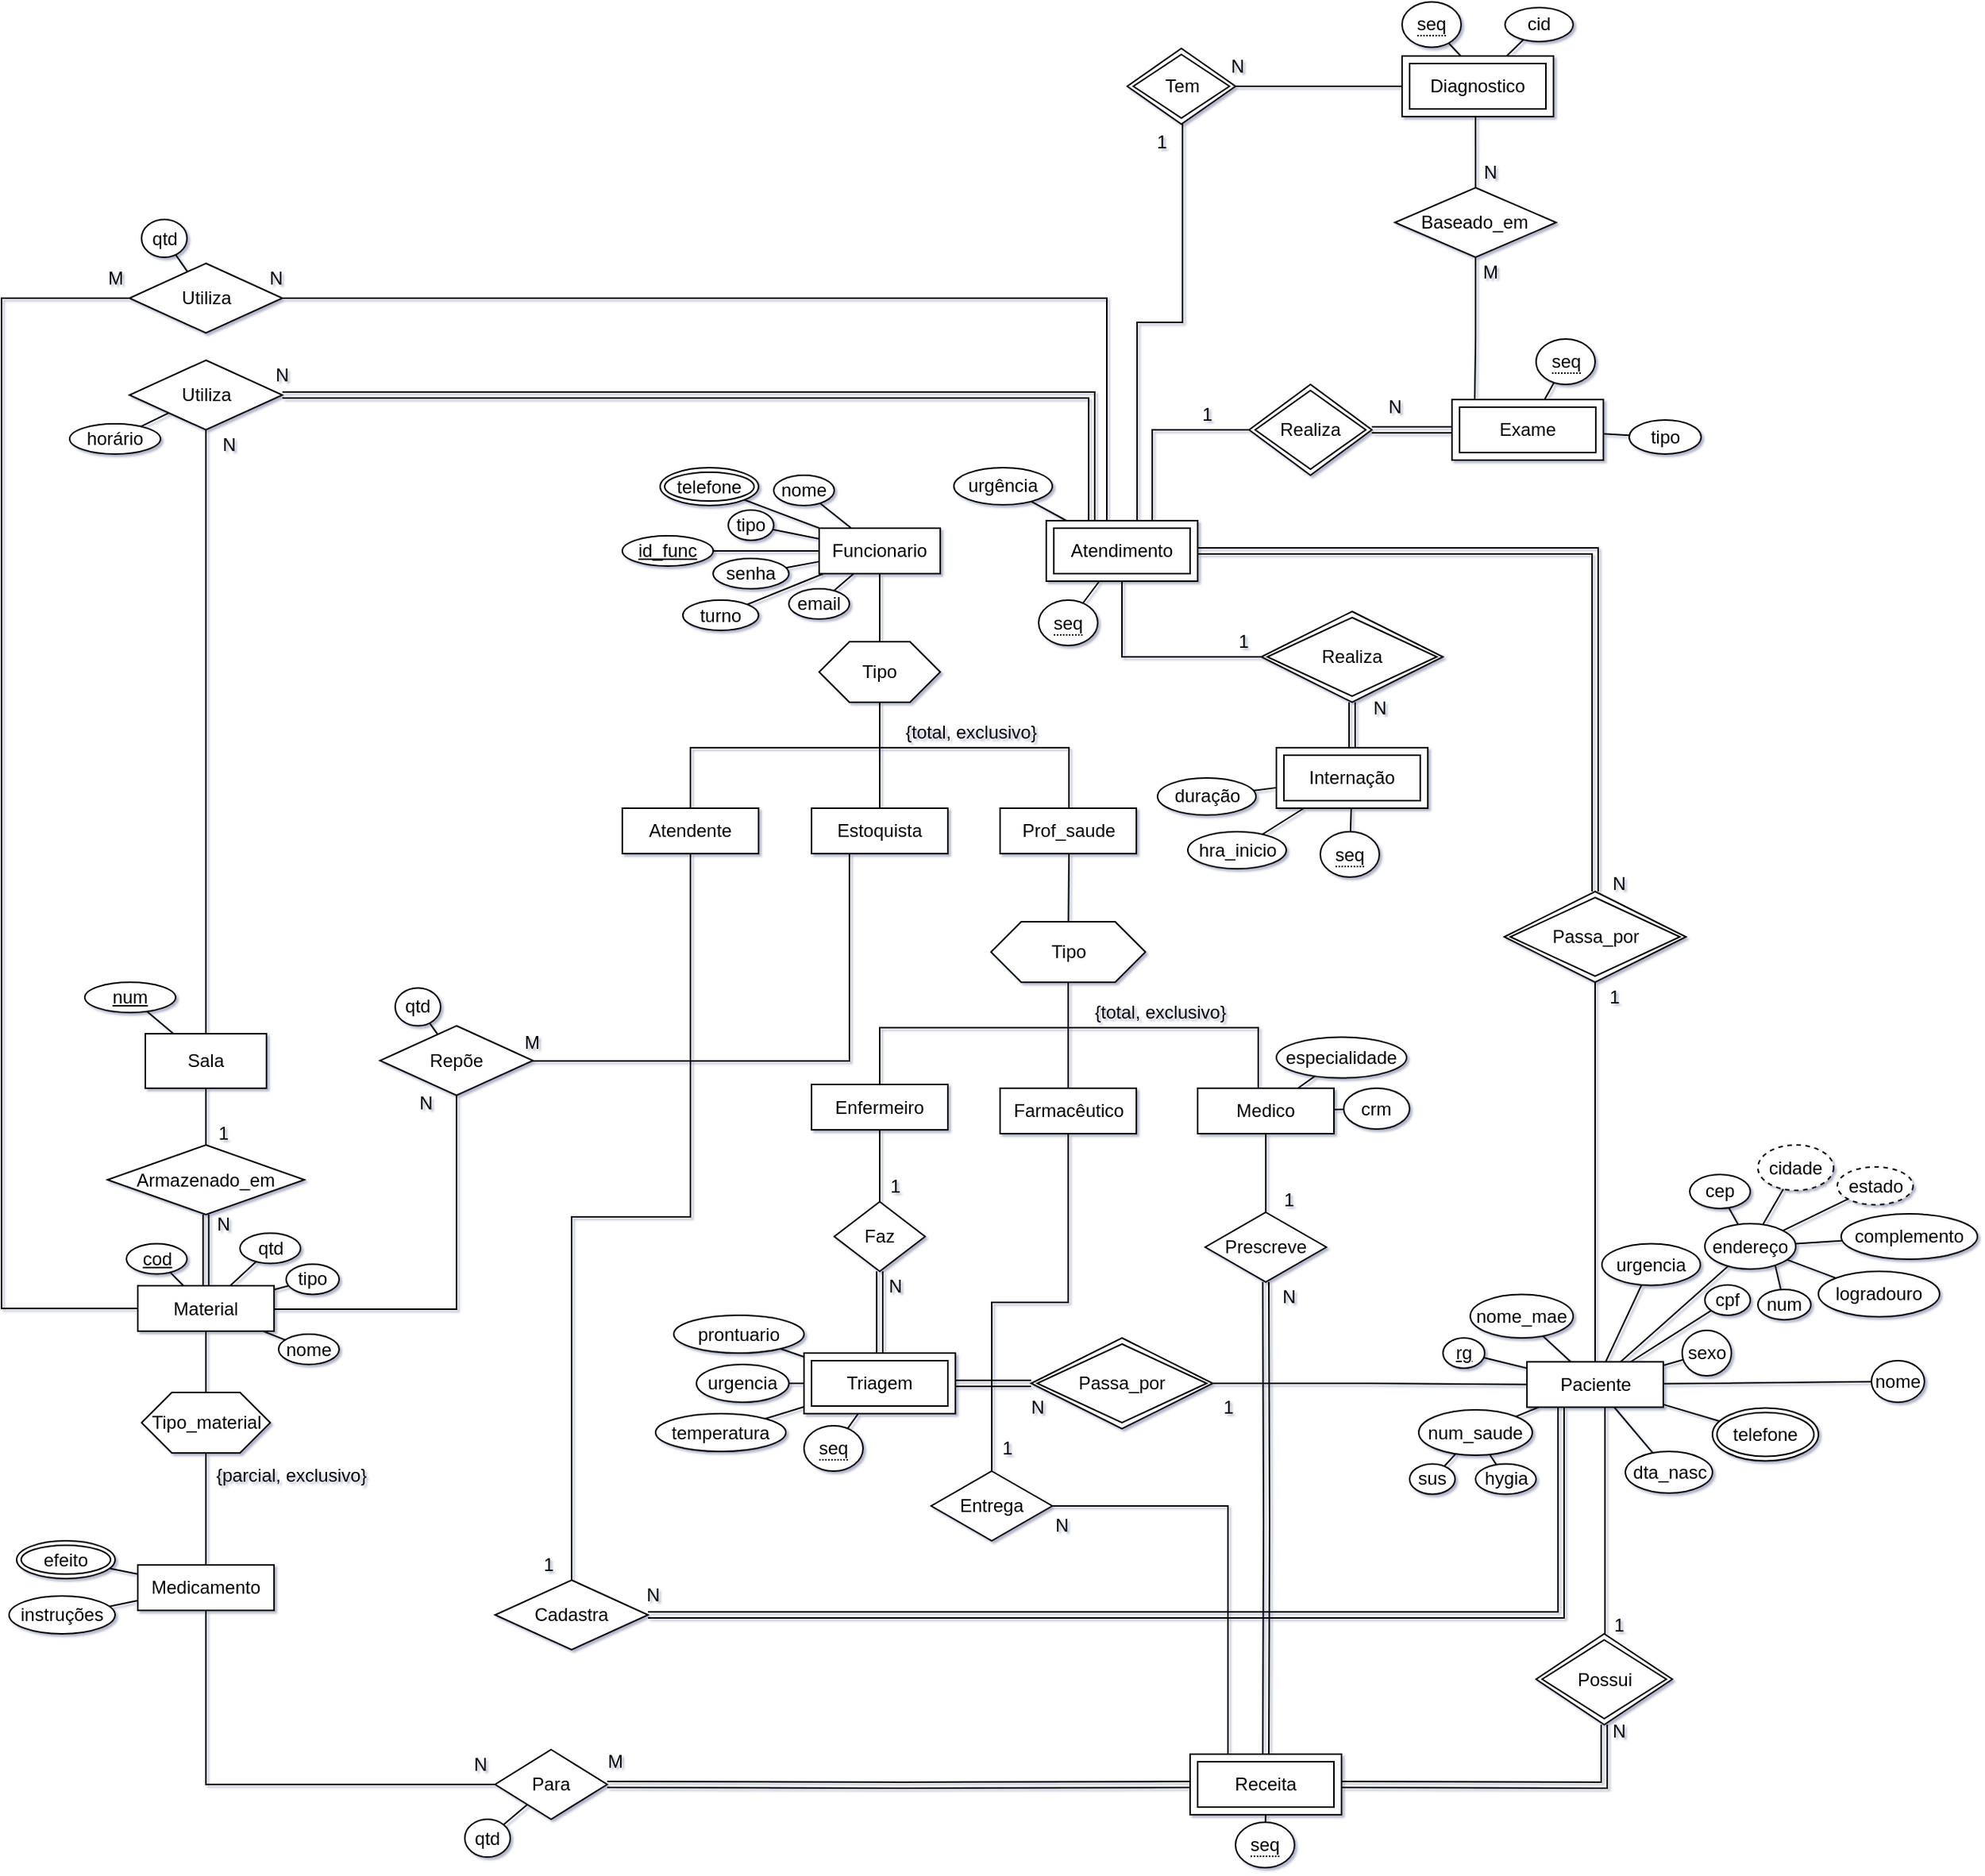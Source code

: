 <mxfile version="17.4.2" type="device"><diagram id="NS8fjf3agCHtfwVqrlrh" name="Page-1"><mxGraphModel dx="2160" dy="1993" grid="1" gridSize="10" guides="1" tooltips="1" connect="1" arrows="1" fold="1" page="1" pageScale="1" pageWidth="827" pageHeight="1169" math="0" shadow="1"><root><mxCell id="0"/><mxCell id="1" parent="0"/><mxCell id="HFAzNyhK0tVcJAnhIOPs-2" value="&lt;div&gt;Funcionario&lt;/div&gt;" style="rounded=0;arcSize=10;whiteSpace=wrap;html=1;align=center;" parent="1" vertex="1"><mxGeometry x="180" y="225" width="80" height="30" as="geometry"/></mxCell><mxCell id="HFAzNyhK0tVcJAnhIOPs-12" value="&lt;u&gt;id_func&lt;/u&gt;" style="ellipse;whiteSpace=wrap;html=1;align=center;rounded=0;" parent="1" vertex="1"><mxGeometry x="50" y="230" width="60" height="20" as="geometry"/></mxCell><mxCell id="HFAzNyhK0tVcJAnhIOPs-13" value="tipo" style="ellipse;whiteSpace=wrap;html=1;align=center;rounded=0;" parent="1" vertex="1"><mxGeometry x="120" y="213" width="30" height="20" as="geometry"/></mxCell><mxCell id="HFAzNyhK0tVcJAnhIOPs-18" value="" style="endArrow=none;html=1;rounded=0;curved=1;" parent="1" source="HFAzNyhK0tVcJAnhIOPs-2" target="HFAzNyhK0tVcJAnhIOPs-13" edge="1"><mxGeometry width="50" height="50" relative="1" as="geometry"><mxPoint x="230" y="240" as="sourcePoint"/><mxPoint x="400" y="280" as="targetPoint"/></mxGeometry></mxCell><mxCell id="HFAzNyhK0tVcJAnhIOPs-19" value="" style="endArrow=none;html=1;rounded=0;curved=1;" parent="1" source="HFAzNyhK0tVcJAnhIOPs-2" target="HFAzNyhK0tVcJAnhIOPs-12" edge="1"><mxGeometry width="50" height="50" relative="1" as="geometry"><mxPoint x="350" y="330" as="sourcePoint"/><mxPoint x="400" y="280" as="targetPoint"/></mxGeometry></mxCell><mxCell id="HFAzNyhK0tVcJAnhIOPs-21" value="Sala" style="rounded=0;arcSize=10;whiteSpace=wrap;html=1;align=center;" parent="1" vertex="1"><mxGeometry x="-265" y="559" width="80" height="36" as="geometry"/></mxCell><mxCell id="oXMHHaw7z3qar_8avYmQ-101" style="edgeStyle=orthogonalEdgeStyle;rounded=0;orthogonalLoop=1;jettySize=auto;html=1;startArrow=none;startFill=0;endArrow=none;endFill=0;strokeWidth=1;" parent="1" source="HFAzNyhK0tVcJAnhIOPs-29" target="oXMHHaw7z3qar_8avYmQ-99" edge="1"><mxGeometry relative="1" as="geometry"/></mxCell><mxCell id="HFAzNyhK0tVcJAnhIOPs-29" value="Material" style="rounded=0;arcSize=10;whiteSpace=wrap;html=1;align=center;" parent="1" vertex="1"><mxGeometry x="-270" y="725.5" width="90" height="30" as="geometry"/></mxCell><mxCell id="HFAzNyhK0tVcJAnhIOPs-32" value="&lt;u&gt;num&lt;/u&gt;" style="ellipse;whiteSpace=wrap;html=1;align=center;rounded=0;" parent="1" vertex="1"><mxGeometry x="-305" y="525" width="60" height="20" as="geometry"/></mxCell><mxCell id="HFAzNyhK0tVcJAnhIOPs-33" value="" style="endArrow=none;html=1;rounded=0;curved=1;" parent="1" source="HFAzNyhK0tVcJAnhIOPs-21" target="HFAzNyhK0tVcJAnhIOPs-32" edge="1"><mxGeometry width="50" height="50" relative="1" as="geometry"><mxPoint x="-265" y="592.5" as="sourcePoint"/><mxPoint x="-215" y="542.5" as="targetPoint"/></mxGeometry></mxCell><mxCell id="HFAzNyhK0tVcJAnhIOPs-34" value="&lt;u&gt;cod&lt;/u&gt;" style="ellipse;whiteSpace=wrap;html=1;align=center;rounded=0;" parent="1" vertex="1"><mxGeometry x="-277.5" y="697.75" width="40" height="20" as="geometry"/></mxCell><mxCell id="HFAzNyhK0tVcJAnhIOPs-35" value="" style="endArrow=none;html=1;rounded=0;curved=1;" parent="1" source="HFAzNyhK0tVcJAnhIOPs-29" target="HFAzNyhK0tVcJAnhIOPs-34" edge="1"><mxGeometry width="50" height="50" relative="1" as="geometry"><mxPoint x="-220" y="740" as="sourcePoint"/><mxPoint x="-155" y="732.5" as="targetPoint"/></mxGeometry></mxCell><mxCell id="HFAzNyhK0tVcJAnhIOPs-38" value="qtd" style="ellipse;whiteSpace=wrap;html=1;align=center;rounded=0;" parent="1" vertex="1"><mxGeometry x="-202.5" y="690.75" width="40" height="20" as="geometry"/></mxCell><mxCell id="HFAzNyhK0tVcJAnhIOPs-41" value="&lt;div&gt;nome&lt;/div&gt;" style="ellipse;whiteSpace=wrap;html=1;align=center;rounded=0;" parent="1" vertex="1"><mxGeometry x="-177" y="757.5" width="40" height="20" as="geometry"/></mxCell><mxCell id="HFAzNyhK0tVcJAnhIOPs-42" value="" style="endArrow=none;html=1;rounded=0;strokeWidth=1;curved=1;" parent="1" source="HFAzNyhK0tVcJAnhIOPs-29" target="HFAzNyhK0tVcJAnhIOPs-41" edge="1"><mxGeometry width="50" height="50" relative="1" as="geometry"><mxPoint x="-185" y="783.604" as="sourcePoint"/><mxPoint x="-165" y="762.5" as="targetPoint"/></mxGeometry></mxCell><mxCell id="oXMHHaw7z3qar_8avYmQ-6" style="edgeStyle=orthogonalEdgeStyle;rounded=0;orthogonalLoop=1;jettySize=auto;html=1;startArrow=none;startFill=0;endArrow=none;endFill=0;" parent="1" source="HFAzNyhK0tVcJAnhIOPs-43" target="HFAzNyhK0tVcJAnhIOPs-57" edge="1"><mxGeometry relative="1" as="geometry"><Array as="points"><mxPoint x="220" y="370"/><mxPoint x="345" y="370"/></Array></mxGeometry></mxCell><mxCell id="oXMHHaw7z3qar_8avYmQ-7" style="edgeStyle=orthogonalEdgeStyle;rounded=0;orthogonalLoop=1;jettySize=auto;html=1;startArrow=none;startFill=0;endArrow=none;endFill=0;" parent="1" source="HFAzNyhK0tVcJAnhIOPs-43" target="oXMHHaw7z3qar_8avYmQ-3" edge="1"><mxGeometry relative="1" as="geometry"><Array as="points"><mxPoint x="220" y="370"/><mxPoint x="95" y="370"/></Array></mxGeometry></mxCell><mxCell id="oXMHHaw7z3qar_8avYmQ-32" style="edgeStyle=orthogonalEdgeStyle;rounded=0;orthogonalLoop=1;jettySize=auto;html=1;startArrow=none;startFill=0;endArrow=none;endFill=0;" parent="1" source="HFAzNyhK0tVcJAnhIOPs-43" target="oXMHHaw7z3qar_8avYmQ-1" edge="1"><mxGeometry relative="1" as="geometry"><mxPoint x="220" y="400" as="targetPoint"/></mxGeometry></mxCell><mxCell id="HFAzNyhK0tVcJAnhIOPs-43" value="Tipo" style="shape=hexagon;perimeter=hexagonPerimeter2;whiteSpace=wrap;html=1;fixedSize=1;rounded=0;" parent="1" vertex="1"><mxGeometry x="180" y="300" width="80" height="40" as="geometry"/></mxCell><mxCell id="HFAzNyhK0tVcJAnhIOPs-48" value="" style="endArrow=none;html=1;rounded=0;curved=1;" parent="1" source="HFAzNyhK0tVcJAnhIOPs-43" target="HFAzNyhK0tVcJAnhIOPs-2" edge="1"><mxGeometry relative="1" as="geometry"><mxPoint x="219.74" y="294" as="sourcePoint"/><mxPoint x="219.74" y="260" as="targetPoint"/></mxGeometry></mxCell><mxCell id="HFAzNyhK0tVcJAnhIOPs-57" value="Prof_saude" style="rounded=0;arcSize=10;whiteSpace=wrap;html=1;align=center;" parent="1" vertex="1"><mxGeometry x="299.5" y="410" width="90" height="30" as="geometry"/></mxCell><mxCell id="HFAzNyhK0tVcJAnhIOPs-67" value="especialidade" style="ellipse;whiteSpace=wrap;html=1;align=center;rounded=0;" parent="1" vertex="1"><mxGeometry x="482" y="561.25" width="86" height="27" as="geometry"/></mxCell><mxCell id="HFAzNyhK0tVcJAnhIOPs-69" value="" style="endArrow=none;html=1;rounded=0;strokeWidth=1;curved=1;" parent="1" source="oXMHHaw7z3qar_8avYmQ-24" target="HFAzNyhK0tVcJAnhIOPs-67" edge="1"><mxGeometry width="50" height="50" relative="1" as="geometry"><mxPoint x="489.901" y="595" as="sourcePoint"/><mxPoint x="135" y="705" as="targetPoint"/></mxGeometry></mxCell><mxCell id="oXMHHaw7z3qar_8avYmQ-131" style="edgeStyle=orthogonalEdgeStyle;rounded=0;orthogonalLoop=1;jettySize=auto;html=1;startArrow=none;startFill=0;endArrow=none;endFill=0;strokeWidth=1;" parent="1" source="HFAzNyhK0tVcJAnhIOPs-71" target="oXMHHaw7z3qar_8avYmQ-127" edge="1"><mxGeometry relative="1" as="geometry"/></mxCell><mxCell id="lgKerqp0OsG1xFIGGB2O-3" style="edgeStyle=orthogonalEdgeStyle;curved=0;rounded=1;sketch=0;orthogonalLoop=1;jettySize=auto;html=1;endArrow=none;endFill=0;" edge="1" parent="1" source="HFAzNyhK0tVcJAnhIOPs-71" target="lgKerqp0OsG1xFIGGB2O-1"><mxGeometry relative="1" as="geometry"><Array as="points"><mxPoint x="699" y="840"/><mxPoint x="699" y="840"/></Array></mxGeometry></mxCell><mxCell id="HFAzNyhK0tVcJAnhIOPs-71" value="Paciente" style="rounded=0;arcSize=10;whiteSpace=wrap;html=1;align=center;" parent="1" vertex="1"><mxGeometry x="647.5" y="775.75" width="90" height="30" as="geometry"/></mxCell><mxCell id="HFAzNyhK0tVcJAnhIOPs-76" value="&lt;u&gt;rg&lt;/u&gt;" style="ellipse;whiteSpace=wrap;html=1;align=center;rounded=0;" parent="1" vertex="1"><mxGeometry x="592.05" y="760" width="27.5" height="20" as="geometry"/></mxCell><mxCell id="HFAzNyhK0tVcJAnhIOPs-77" value="" style="endArrow=none;html=1;rounded=0;strokeWidth=1;curved=1;" parent="1" source="HFAzNyhK0tVcJAnhIOPs-76" target="HFAzNyhK0tVcJAnhIOPs-71" edge="1"><mxGeometry width="50" height="50" relative="1" as="geometry"><mxPoint x="367.5" y="932" as="sourcePoint"/><mxPoint x="417.5" y="882" as="targetPoint"/></mxGeometry></mxCell><mxCell id="HFAzNyhK0tVcJAnhIOPs-78" value="&lt;div&gt;nome&lt;/div&gt;" style="ellipse;whiteSpace=wrap;html=1;align=center;rounded=0;" parent="1" vertex="1"><mxGeometry x="875" y="775" width="35" height="27.5" as="geometry"/></mxCell><mxCell id="HFAzNyhK0tVcJAnhIOPs-79" value="dta_nasc" style="ellipse;whiteSpace=wrap;html=1;align=center;rounded=0;" parent="1" vertex="1"><mxGeometry x="712.5" y="835" width="57.5" height="27.5" as="geometry"/></mxCell><mxCell id="HFAzNyhK0tVcJAnhIOPs-81" value="num_saude" style="ellipse;whiteSpace=wrap;html=1;align=center;rounded=0;" parent="1" vertex="1"><mxGeometry x="576.02" y="807.5" width="75" height="30" as="geometry"/></mxCell><mxCell id="HFAzNyhK0tVcJAnhIOPs-82" value="sus" style="ellipse;whiteSpace=wrap;html=1;align=center;rounded=0;" parent="1" vertex="1"><mxGeometry x="570" y="843.25" width="30" height="20" as="geometry"/></mxCell><mxCell id="HFAzNyhK0tVcJAnhIOPs-83" value="endereço" style="ellipse;whiteSpace=wrap;html=1;align=center;rounded=0;" parent="1" vertex="1"><mxGeometry x="765" y="684.5" width="60" height="30" as="geometry"/></mxCell><mxCell id="HFAzNyhK0tVcJAnhIOPs-84" value="&lt;div&gt;cep&lt;/div&gt;" style="ellipse;whiteSpace=wrap;html=1;align=center;rounded=0;" parent="1" vertex="1"><mxGeometry x="755" y="652" width="40" height="22.5" as="geometry"/></mxCell><mxCell id="HFAzNyhK0tVcJAnhIOPs-86" value="sexo" style="ellipse;whiteSpace=wrap;html=1;align=center;rounded=0;" parent="1" vertex="1"><mxGeometry x="750" y="755" width="32.5" height="30" as="geometry"/></mxCell><mxCell id="HFAzNyhK0tVcJAnhIOPs-87" value="" style="endArrow=none;html=1;rounded=0;strokeWidth=1;curved=1;" parent="1" source="HFAzNyhK0tVcJAnhIOPs-78" target="HFAzNyhK0tVcJAnhIOPs-71" edge="1"><mxGeometry width="50" height="50" relative="1" as="geometry"><mxPoint x="374.141" y="867.547" as="sourcePoint"/><mxPoint x="387.5" y="872" as="targetPoint"/></mxGeometry></mxCell><mxCell id="HFAzNyhK0tVcJAnhIOPs-88" value="" style="endArrow=none;html=1;rounded=0;strokeWidth=1;curved=1;" parent="1" source="HFAzNyhK0tVcJAnhIOPs-121" target="HFAzNyhK0tVcJAnhIOPs-71" edge="1"><mxGeometry width="50" height="50" relative="1" as="geometry"><mxPoint x="346.207" y="828.727" as="sourcePoint"/><mxPoint x="437.5" y="892" as="targetPoint"/></mxGeometry></mxCell><mxCell id="HFAzNyhK0tVcJAnhIOPs-89" value="" style="endArrow=none;html=1;rounded=0;strokeWidth=1;curved=1;" parent="1" source="HFAzNyhK0tVcJAnhIOPs-86" target="HFAzNyhK0tVcJAnhIOPs-71" edge="1"><mxGeometry width="50" height="50" relative="1" as="geometry"><mxPoint x="647.5" y="962" as="sourcePoint"/><mxPoint x="697.5" y="912" as="targetPoint"/></mxGeometry></mxCell><mxCell id="HFAzNyhK0tVcJAnhIOPs-90" value="" style="endArrow=none;html=1;rounded=0;strokeWidth=1;curved=1;" parent="1" source="HFAzNyhK0tVcJAnhIOPs-79" target="HFAzNyhK0tVcJAnhIOPs-71" edge="1"><mxGeometry width="50" height="50" relative="1" as="geometry"><mxPoint x="647.5" y="962" as="sourcePoint"/><mxPoint x="697.5" y="912" as="targetPoint"/></mxGeometry></mxCell><mxCell id="HFAzNyhK0tVcJAnhIOPs-92" value="" style="endArrow=none;html=1;rounded=0;strokeWidth=1;curved=1;" parent="1" source="HFAzNyhK0tVcJAnhIOPs-71" target="HFAzNyhK0tVcJAnhIOPs-83" edge="1"><mxGeometry width="50" height="50" relative="1" as="geometry"><mxPoint x="437.5" y="932" as="sourcePoint"/><mxPoint x="487.5" y="882" as="targetPoint"/></mxGeometry></mxCell><mxCell id="HFAzNyhK0tVcJAnhIOPs-93" value="" style="endArrow=none;html=1;rounded=0;strokeWidth=1;curved=1;" parent="1" source="HFAzNyhK0tVcJAnhIOPs-84" target="HFAzNyhK0tVcJAnhIOPs-83" edge="1"><mxGeometry width="50" height="50" relative="1" as="geometry"><mxPoint x="795" y="947" as="sourcePoint"/><mxPoint x="845" y="897" as="targetPoint"/></mxGeometry></mxCell><mxCell id="HFAzNyhK0tVcJAnhIOPs-94" value="cidade" style="ellipse;whiteSpace=wrap;html=1;align=center;dashed=1;rounded=0;" parent="1" vertex="1"><mxGeometry x="800" y="632.5" width="50" height="30" as="geometry"/></mxCell><mxCell id="HFAzNyhK0tVcJAnhIOPs-95" value="" style="endArrow=none;html=1;rounded=0;strokeWidth=1;curved=1;" parent="1" source="HFAzNyhK0tVcJAnhIOPs-83" target="HFAzNyhK0tVcJAnhIOPs-94" edge="1"><mxGeometry width="50" height="50" relative="1" as="geometry"><mxPoint x="815" y="797" as="sourcePoint"/><mxPoint x="845" y="897" as="targetPoint"/></mxGeometry></mxCell><mxCell id="HFAzNyhK0tVcJAnhIOPs-96" value="estado" style="ellipse;whiteSpace=wrap;html=1;align=center;dashed=1;rounded=0;" parent="1" vertex="1"><mxGeometry x="852.5" y="647" width="50" height="25" as="geometry"/></mxCell><mxCell id="HFAzNyhK0tVcJAnhIOPs-97" value="" style="endArrow=none;html=1;rounded=0;strokeWidth=1;curved=1;" parent="1" source="HFAzNyhK0tVcJAnhIOPs-83" target="HFAzNyhK0tVcJAnhIOPs-96" edge="1"><mxGeometry width="50" height="50" relative="1" as="geometry"><mxPoint x="795" y="947" as="sourcePoint"/><mxPoint x="845" y="897" as="targetPoint"/></mxGeometry></mxCell><mxCell id="HFAzNyhK0tVcJAnhIOPs-98" value="" style="endArrow=none;html=1;rounded=0;strokeWidth=1;curved=1;" parent="1" source="HFAzNyhK0tVcJAnhIOPs-83" target="HFAzNyhK0tVcJAnhIOPs-99" edge="1"><mxGeometry width="50" height="50" relative="1" as="geometry"><mxPoint x="865" y="897" as="sourcePoint"/><mxPoint x="915" y="847" as="targetPoint"/></mxGeometry></mxCell><mxCell id="HFAzNyhK0tVcJAnhIOPs-99" value="logradouro" style="ellipse;whiteSpace=wrap;html=1;align=center;rounded=0;" parent="1" vertex="1"><mxGeometry x="840" y="716" width="80" height="30" as="geometry"/></mxCell><mxCell id="HFAzNyhK0tVcJAnhIOPs-105" value="num" style="ellipse;whiteSpace=wrap;html=1;align=center;rounded=0;" parent="1" vertex="1"><mxGeometry x="800" y="728" width="35" height="20" as="geometry"/></mxCell><mxCell id="HFAzNyhK0tVcJAnhIOPs-107" value="" style="endArrow=none;html=1;rounded=0;strokeWidth=1;exitX=0.774;exitY=0.919;exitDx=0;exitDy=0;exitPerimeter=0;curved=1;" parent="1" source="HFAzNyhK0tVcJAnhIOPs-83" target="HFAzNyhK0tVcJAnhIOPs-105" edge="1"><mxGeometry width="50" height="50" relative="1" as="geometry"><mxPoint x="795" y="947" as="sourcePoint"/><mxPoint x="845" y="897" as="targetPoint"/></mxGeometry></mxCell><mxCell id="HFAzNyhK0tVcJAnhIOPs-108" value="complemento" style="ellipse;whiteSpace=wrap;html=1;align=center;rounded=0;" parent="1" vertex="1"><mxGeometry x="855" y="678" width="90" height="30" as="geometry"/></mxCell><mxCell id="HFAzNyhK0tVcJAnhIOPs-110" value="" style="endArrow=none;html=1;rounded=0;strokeWidth=1;curved=1;" parent="1" source="HFAzNyhK0tVcJAnhIOPs-83" target="HFAzNyhK0tVcJAnhIOPs-108" edge="1"><mxGeometry width="50" height="50" relative="1" as="geometry"><mxPoint x="795" y="947" as="sourcePoint"/><mxPoint x="845" y="897" as="targetPoint"/></mxGeometry></mxCell><mxCell id="HFAzNyhK0tVcJAnhIOPs-111" value="" style="endArrow=none;html=1;rounded=0;strokeWidth=1;curved=1;" parent="1" source="HFAzNyhK0tVcJAnhIOPs-81" target="HFAzNyhK0tVcJAnhIOPs-71" edge="1"><mxGeometry width="50" height="50" relative="1" as="geometry"><mxPoint x="368.199" y="935.326" as="sourcePoint"/><mxPoint x="412.5" y="902" as="targetPoint"/></mxGeometry></mxCell><mxCell id="HFAzNyhK0tVcJAnhIOPs-112" value="" style="endArrow=none;html=1;rounded=0;strokeWidth=1;curved=1;" parent="1" source="HFAzNyhK0tVcJAnhIOPs-81" target="HFAzNyhK0tVcJAnhIOPs-82" edge="1"><mxGeometry width="50" height="50" relative="1" as="geometry"><mxPoint x="780.173" y="968.284" as="sourcePoint"/><mxPoint x="789.688" y="918.25" as="targetPoint"/></mxGeometry></mxCell><mxCell id="HFAzNyhK0tVcJAnhIOPs-113" value="senha" style="ellipse;whiteSpace=wrap;html=1;align=center;rounded=0;" parent="1" vertex="1"><mxGeometry x="110" y="245" width="50" height="20" as="geometry"/></mxCell><mxCell id="HFAzNyhK0tVcJAnhIOPs-114" value="" style="endArrow=none;html=1;rounded=0;strokeWidth=1;curved=1;" parent="1" source="HFAzNyhK0tVcJAnhIOPs-113" target="HFAzNyhK0tVcJAnhIOPs-2" edge="1"><mxGeometry width="50" height="50" relative="1" as="geometry"><mxPoint x="-80" y="400" as="sourcePoint"/><mxPoint x="-30" y="350" as="targetPoint"/></mxGeometry></mxCell><mxCell id="HFAzNyhK0tVcJAnhIOPs-115" value="nome_mae" style="ellipse;whiteSpace=wrap;html=1;align=center;rounded=0;" parent="1" vertex="1"><mxGeometry x="610.05" y="731.25" width="67.95" height="28.75" as="geometry"/></mxCell><mxCell id="HFAzNyhK0tVcJAnhIOPs-116" value="" style="endArrow=none;html=1;rounded=0;strokeWidth=1;curved=1;" parent="1" source="HFAzNyhK0tVcJAnhIOPs-115" target="HFAzNyhK0tVcJAnhIOPs-71" edge="1"><mxGeometry width="50" height="50" relative="1" as="geometry"><mxPoint x="421.046" y="841.895" as="sourcePoint"/><mxPoint x="428.75" y="872" as="targetPoint"/></mxGeometry></mxCell><mxCell id="HFAzNyhK0tVcJAnhIOPs-118" value="hygia" style="ellipse;whiteSpace=wrap;html=1;align=center;rounded=0;" parent="1" vertex="1"><mxGeometry x="613.52" y="843.25" width="40" height="20" as="geometry"/></mxCell><mxCell id="HFAzNyhK0tVcJAnhIOPs-119" value="" style="endArrow=none;html=1;rounded=0;strokeWidth=1;curved=1;" parent="1" source="HFAzNyhK0tVcJAnhIOPs-81" target="HFAzNyhK0tVcJAnhIOPs-118" edge="1"><mxGeometry width="50" height="50" relative="1" as="geometry"><mxPoint x="752.444" y="994.943" as="sourcePoint"/><mxPoint x="729.559" y="1005.42" as="targetPoint"/></mxGeometry></mxCell><mxCell id="HFAzNyhK0tVcJAnhIOPs-121" value="telefone" style="ellipse;shape=doubleEllipse;margin=3;whiteSpace=wrap;html=1;align=center;rounded=0;" parent="1" vertex="1"><mxGeometry x="770" y="806.25" width="70" height="35" as="geometry"/></mxCell><mxCell id="HFAzNyhK0tVcJAnhIOPs-122" value="tipo" style="ellipse;whiteSpace=wrap;html=1;align=center;rounded=0;" parent="1" vertex="1"><mxGeometry x="-172" y="711.25" width="35" height="20" as="geometry"/></mxCell><mxCell id="HFAzNyhK0tVcJAnhIOPs-123" value="" style="endArrow=none;html=1;rounded=0;strokeWidth=1;curved=1;" parent="1" source="HFAzNyhK0tVcJAnhIOPs-29" target="HFAzNyhK0tVcJAnhIOPs-122" edge="1"><mxGeometry width="50" height="50" relative="1" as="geometry"><mxPoint x="-175" y="764.457" as="sourcePoint"/><mxPoint x="-148.808" y="771.416" as="targetPoint"/></mxGeometry></mxCell><mxCell id="HFAzNyhK0tVcJAnhIOPs-126" value="Armazenado_em" style="shape=rhombus;perimeter=rhombusPerimeter;whiteSpace=wrap;html=1;align=center;rounded=0;" parent="1" vertex="1"><mxGeometry x="-290" y="632.5" width="130" height="46" as="geometry"/></mxCell><mxCell id="HFAzNyhK0tVcJAnhIOPs-127" value="" style="shape=link;html=1;rounded=0;width=3.684;curved=1;" parent="1" source="HFAzNyhK0tVcJAnhIOPs-126" target="HFAzNyhK0tVcJAnhIOPs-29" edge="1"><mxGeometry relative="1" as="geometry"><mxPoint x="-322" y="815.5" as="sourcePoint"/><mxPoint x="-235" y="912.5" as="targetPoint"/><Array as="points"/></mxGeometry></mxCell><mxCell id="HFAzNyhK0tVcJAnhIOPs-128" value="N" style="resizable=0;html=1;align=right;verticalAlign=bottom;rounded=0;" parent="HFAzNyhK0tVcJAnhIOPs-127" connectable="0" vertex="1"><mxGeometry x="1" relative="1" as="geometry"><mxPoint x="16" y="-32" as="offset"/></mxGeometry></mxCell><mxCell id="HFAzNyhK0tVcJAnhIOPs-129" value="" style="endArrow=none;html=1;rounded=0;curved=1;" parent="1" source="HFAzNyhK0tVcJAnhIOPs-126" target="HFAzNyhK0tVcJAnhIOPs-21" edge="1"><mxGeometry relative="1" as="geometry"><mxPoint x="-431" y="588.5" as="sourcePoint"/><mxPoint x="-495" y="588.5" as="targetPoint"/></mxGeometry></mxCell><mxCell id="HFAzNyhK0tVcJAnhIOPs-130" value="1" style="resizable=0;html=1;align=right;verticalAlign=bottom;rounded=0;" parent="HFAzNyhK0tVcJAnhIOPs-129" connectable="0" vertex="1"><mxGeometry x="1" relative="1" as="geometry"><mxPoint x="15" y="38" as="offset"/></mxGeometry></mxCell><mxCell id="HFAzNyhK0tVcJAnhIOPs-132" value="" style="endArrow=none;html=1;rounded=0;strokeWidth=1;curved=1;" parent="1" source="oXMHHaw7z3qar_8avYmQ-91" target="HFAzNyhK0tVcJAnhIOPs-133" edge="1"><mxGeometry width="50" height="50" relative="1" as="geometry"><mxPoint x="-308.747" y="881.75" as="sourcePoint"/><mxPoint x="-330.117" y="929.461" as="targetPoint"/></mxGeometry></mxCell><mxCell id="HFAzNyhK0tVcJAnhIOPs-133" value="efeito" style="ellipse;shape=doubleEllipse;margin=3;whiteSpace=wrap;html=1;align=center;rounded=0;" parent="1" vertex="1"><mxGeometry x="-350" y="894" width="65" height="25" as="geometry"/></mxCell><mxCell id="HFAzNyhK0tVcJAnhIOPs-134" value="instruções" style="ellipse;whiteSpace=wrap;html=1;align=center;rounded=0;" parent="1" vertex="1"><mxGeometry x="-355" y="930.5" width="70" height="25" as="geometry"/></mxCell><mxCell id="HFAzNyhK0tVcJAnhIOPs-135" value="" style="endArrow=none;html=1;rounded=0;strokeWidth=1;curved=1;" parent="1" source="HFAzNyhK0tVcJAnhIOPs-134" target="oXMHHaw7z3qar_8avYmQ-91" edge="1"><mxGeometry width="50" height="50" relative="1" as="geometry"><mxPoint x="-511.25" y="1020.5" as="sourcePoint"/><mxPoint x="-296.25" y="934.432" as="targetPoint"/></mxGeometry></mxCell><mxCell id="HFAzNyhK0tVcJAnhIOPs-175" value="urgencia" style="ellipse;whiteSpace=wrap;html=1;align=center;rounded=0;" parent="1" vertex="1"><mxGeometry x="697" y="697.75" width="65" height="27.5" as="geometry"/></mxCell><mxCell id="HFAzNyhK0tVcJAnhIOPs-179" value="" style="endArrow=none;html=1;rounded=0;strokeWidth=1;curved=1;" parent="1" source="HFAzNyhK0tVcJAnhIOPs-71" target="HFAzNyhK0tVcJAnhIOPs-175" edge="1"><mxGeometry width="50" height="50" relative="1" as="geometry"><mxPoint x="353.389" y="747" as="sourcePoint"/><mxPoint x="402.858" y="718.338" as="targetPoint"/></mxGeometry></mxCell><mxCell id="HFAzNyhK0tVcJAnhIOPs-80" value="cpf" style="ellipse;whiteSpace=wrap;html=1;align=center;rounded=0;" parent="1" vertex="1"><mxGeometry x="765" y="725" width="30" height="20" as="geometry"/></mxCell><mxCell id="NKdHLzyLT835q1awHbiW-7" value="" style="endArrow=none;html=1;rounded=0;" parent="1" source="HFAzNyhK0tVcJAnhIOPs-71" target="HFAzNyhK0tVcJAnhIOPs-80" edge="1"><mxGeometry width="50" height="50" relative="1" as="geometry"><mxPoint x="697.5" y="907" as="sourcePoint"/><mxPoint x="747.5" y="857" as="targetPoint"/></mxGeometry></mxCell><mxCell id="oXMHHaw7z3qar_8avYmQ-66" style="edgeStyle=orthogonalEdgeStyle;rounded=0;orthogonalLoop=1;jettySize=auto;html=1;startArrow=none;startFill=0;endArrow=none;endFill=0;strokeWidth=1;" parent="1" source="oXMHHaw7z3qar_8avYmQ-1" target="oXMHHaw7z3qar_8avYmQ-65" edge="1"><mxGeometry relative="1" as="geometry"><Array as="points"><mxPoint x="200" y="577"/></Array></mxGeometry></mxCell><mxCell id="oXMHHaw7z3qar_8avYmQ-1" value="Estoquista" style="rounded=0;arcSize=10;whiteSpace=wrap;html=1;align=center;" parent="1" vertex="1"><mxGeometry x="175" y="410" width="90" height="30" as="geometry"/></mxCell><mxCell id="oXMHHaw7z3qar_8avYmQ-70" style="edgeStyle=orthogonalEdgeStyle;rounded=0;orthogonalLoop=1;jettySize=auto;html=1;startArrow=none;startFill=0;endArrow=none;endFill=0;strokeWidth=1;" parent="1" source="oXMHHaw7z3qar_8avYmQ-3" target="oXMHHaw7z3qar_8avYmQ-71" edge="1"><mxGeometry relative="1" as="geometry"><mxPoint x="20" y="920" as="targetPoint"/></mxGeometry></mxCell><mxCell id="oXMHHaw7z3qar_8avYmQ-3" value="Atendente" style="rounded=0;arcSize=10;whiteSpace=wrap;html=1;align=center;" parent="1" vertex="1"><mxGeometry x="50" y="410" width="90" height="30" as="geometry"/></mxCell><mxCell id="oXMHHaw7z3qar_8avYmQ-8" value="{total, exclusivo}" style="text;html=1;align=center;verticalAlign=middle;resizable=0;points=[];autosize=1;strokeColor=none;fillColor=none;" parent="1" vertex="1"><mxGeometry x="230" y="350" width="100" height="20" as="geometry"/></mxCell><mxCell id="oXMHHaw7z3qar_8avYmQ-10" value="nome" style="ellipse;whiteSpace=wrap;html=1;align=center;rounded=0;" parent="1" vertex="1"><mxGeometry x="150" y="190" width="40" height="20" as="geometry"/></mxCell><mxCell id="oXMHHaw7z3qar_8avYmQ-13" value="" style="endArrow=none;html=1;rounded=0;curved=1;" parent="1" source="HFAzNyhK0tVcJAnhIOPs-2" target="oXMHHaw7z3qar_8avYmQ-10" edge="1"><mxGeometry width="50" height="50" relative="1" as="geometry"><mxPoint x="270" y="250" as="sourcePoint"/><mxPoint x="322.667" y="225.692" as="targetPoint"/></mxGeometry></mxCell><mxCell id="oXMHHaw7z3qar_8avYmQ-14" value="telefone" style="ellipse;shape=doubleEllipse;margin=3;whiteSpace=wrap;html=1;align=center;rounded=0;" parent="1" vertex="1"><mxGeometry x="75" y="185" width="65" height="25" as="geometry"/></mxCell><mxCell id="oXMHHaw7z3qar_8avYmQ-15" value="" style="endArrow=none;html=1;rounded=0;curved=1;" parent="1" source="HFAzNyhK0tVcJAnhIOPs-2" target="oXMHHaw7z3qar_8avYmQ-14" edge="1"><mxGeometry width="50" height="50" relative="1" as="geometry"><mxPoint x="248" y="230" as="sourcePoint"/><mxPoint x="279.71" y="208.575" as="targetPoint"/></mxGeometry></mxCell><mxCell id="oXMHHaw7z3qar_8avYmQ-16" value="email" style="ellipse;whiteSpace=wrap;html=1;align=center;rounded=0;" parent="1" vertex="1"><mxGeometry x="160" y="265" width="40" height="20" as="geometry"/></mxCell><mxCell id="oXMHHaw7z3qar_8avYmQ-17" value="" style="endArrow=none;html=1;rounded=0;strokeWidth=1;curved=1;" parent="1" source="oXMHHaw7z3qar_8avYmQ-16" target="HFAzNyhK0tVcJAnhIOPs-2" edge="1"><mxGeometry width="50" height="50" relative="1" as="geometry"><mxPoint x="316.781" y="273.668" as="sourcePoint"/><mxPoint x="270" y="260.909" as="targetPoint"/></mxGeometry></mxCell><mxCell id="oXMHHaw7z3qar_8avYmQ-18" value="turno" style="ellipse;whiteSpace=wrap;html=1;align=center;rounded=0;" parent="1" vertex="1"><mxGeometry x="90" y="272.5" width="50" height="20" as="geometry"/></mxCell><mxCell id="oXMHHaw7z3qar_8avYmQ-19" value="" style="endArrow=none;html=1;rounded=0;strokeWidth=1;curved=1;" parent="1" source="oXMHHaw7z3qar_8avYmQ-18" target="HFAzNyhK0tVcJAnhIOPs-2" edge="1"><mxGeometry width="50" height="50" relative="1" as="geometry"><mxPoint x="178.032" y="259.111" as="sourcePoint"/><mxPoint x="190" y="256.933" as="targetPoint"/></mxGeometry></mxCell><mxCell id="oXMHHaw7z3qar_8avYmQ-20" style="edgeStyle=orthogonalEdgeStyle;rounded=0;orthogonalLoop=1;jettySize=auto;html=1;startArrow=none;startFill=0;endArrow=none;endFill=0;" parent="1" source="oXMHHaw7z3qar_8avYmQ-22" target="oXMHHaw7z3qar_8avYmQ-24" edge="1"><mxGeometry relative="1" as="geometry"><Array as="points"><mxPoint x="345" y="555"/><mxPoint x="470" y="555"/></Array></mxGeometry></mxCell><mxCell id="oXMHHaw7z3qar_8avYmQ-21" style="edgeStyle=orthogonalEdgeStyle;rounded=0;orthogonalLoop=1;jettySize=auto;html=1;startArrow=none;startFill=0;endArrow=none;endFill=0;" parent="1" source="oXMHHaw7z3qar_8avYmQ-22" target="oXMHHaw7z3qar_8avYmQ-27" edge="1"><mxGeometry relative="1" as="geometry"><Array as="points"><mxPoint x="345" y="555"/><mxPoint x="220" y="555"/></Array></mxGeometry></mxCell><mxCell id="oXMHHaw7z3qar_8avYmQ-30" style="edgeStyle=orthogonalEdgeStyle;rounded=0;orthogonalLoop=1;jettySize=auto;html=1;startArrow=none;startFill=0;endArrow=none;endFill=0;" parent="1" source="oXMHHaw7z3qar_8avYmQ-22" edge="1"><mxGeometry relative="1" as="geometry"><mxPoint x="344.5" y="590" as="targetPoint"/></mxGeometry></mxCell><mxCell id="oXMHHaw7z3qar_8avYmQ-22" value="Tipo" style="shape=hexagon;perimeter=hexagonPerimeter2;whiteSpace=wrap;html=1;fixedSize=1;rounded=0;" parent="1" vertex="1"><mxGeometry x="293.5" y="485" width="102" height="40" as="geometry"/></mxCell><mxCell id="oXMHHaw7z3qar_8avYmQ-23" value="" style="endArrow=none;html=1;rounded=0;curved=1;" parent="1" source="oXMHHaw7z3qar_8avYmQ-22" edge="1"><mxGeometry relative="1" as="geometry"><mxPoint x="344.74" y="479" as="sourcePoint"/><mxPoint x="345" y="440" as="targetPoint"/></mxGeometry></mxCell><mxCell id="oXMHHaw7z3qar_8avYmQ-24" value="Medico" style="rounded=0;arcSize=10;whiteSpace=wrap;html=1;align=center;" parent="1" vertex="1"><mxGeometry x="430" y="595" width="90" height="30" as="geometry"/></mxCell><mxCell id="oXMHHaw7z3qar_8avYmQ-31" value="" style="edgeStyle=orthogonalEdgeStyle;rounded=0;orthogonalLoop=1;jettySize=auto;html=1;startArrow=none;startFill=0;endArrow=none;endFill=0;" parent="1" source="oXMHHaw7z3qar_8avYmQ-25" target="oXMHHaw7z3qar_8avYmQ-22" edge="1"><mxGeometry relative="1" as="geometry"/></mxCell><mxCell id="oXMHHaw7z3qar_8avYmQ-189" style="edgeStyle=orthogonalEdgeStyle;rounded=0;orthogonalLoop=1;jettySize=auto;html=1;startArrow=none;startFill=0;endArrow=none;endFill=0;strokeWidth=1;" parent="1" source="oXMHHaw7z3qar_8avYmQ-25" target="oXMHHaw7z3qar_8avYmQ-188" edge="1"><mxGeometry relative="1" as="geometry"/></mxCell><mxCell id="oXMHHaw7z3qar_8avYmQ-25" value="Farmacêutico" style="rounded=0;arcSize=10;whiteSpace=wrap;html=1;align=center;" parent="1" vertex="1"><mxGeometry x="299.5" y="595" width="90" height="30" as="geometry"/></mxCell><mxCell id="oXMHHaw7z3qar_8avYmQ-45" style="edgeStyle=orthogonalEdgeStyle;rounded=0;orthogonalLoop=1;jettySize=auto;html=1;startArrow=none;startFill=0;endArrow=none;endFill=0;" parent="1" source="oXMHHaw7z3qar_8avYmQ-27" target="oXMHHaw7z3qar_8avYmQ-34" edge="1"><mxGeometry relative="1" as="geometry"/></mxCell><mxCell id="oXMHHaw7z3qar_8avYmQ-27" value="Enfermeiro" style="rounded=0;arcSize=10;whiteSpace=wrap;html=1;align=center;" parent="1" vertex="1"><mxGeometry x="175" y="592.5" width="90" height="30" as="geometry"/></mxCell><mxCell id="oXMHHaw7z3qar_8avYmQ-28" value="{total, exclusivo}" style="text;html=1;align=center;verticalAlign=middle;resizable=0;points=[];autosize=1;strokeColor=none;fillColor=none;" parent="1" vertex="1"><mxGeometry x="355" y="535" width="100" height="20" as="geometry"/></mxCell><mxCell id="oXMHHaw7z3qar_8avYmQ-46" style="edgeStyle=orthogonalEdgeStyle;rounded=0;orthogonalLoop=1;jettySize=auto;html=1;startArrow=none;startFill=0;endArrow=none;endFill=0;strokeWidth=1;shape=link;" parent="1" source="oXMHHaw7z3qar_8avYmQ-34" target="oXMHHaw7z3qar_8avYmQ-35" edge="1"><mxGeometry relative="1" as="geometry"/></mxCell><mxCell id="oXMHHaw7z3qar_8avYmQ-34" value="Faz" style="shape=rhombus;perimeter=rhombusPerimeter;whiteSpace=wrap;html=1;align=center;rounded=0;" parent="1" vertex="1"><mxGeometry x="190" y="670" width="60" height="46" as="geometry"/></mxCell><mxCell id="oXMHHaw7z3qar_8avYmQ-35" value="Triagem" style="shape=ext;margin=3;double=1;whiteSpace=wrap;html=1;align=center;" parent="1" vertex="1"><mxGeometry x="170" y="770" width="100" height="40" as="geometry"/></mxCell><mxCell id="oXMHHaw7z3qar_8avYmQ-38" value="prontuario" style="ellipse;whiteSpace=wrap;html=1;align=center;rounded=0;" parent="1" vertex="1"><mxGeometry x="84" y="745" width="86" height="25" as="geometry"/></mxCell><mxCell id="oXMHHaw7z3qar_8avYmQ-39" value="" style="endArrow=none;html=1;rounded=0;strokeWidth=1;curved=1;" parent="1" source="oXMHHaw7z3qar_8avYmQ-35" target="oXMHHaw7z3qar_8avYmQ-38" edge="1"><mxGeometry width="50" height="50" relative="1" as="geometry"><mxPoint x="278.125" y="771.25" as="sourcePoint"/><mxPoint x="-80" y="881.25" as="targetPoint"/></mxGeometry></mxCell><mxCell id="oXMHHaw7z3qar_8avYmQ-40" value="urgencia" style="ellipse;whiteSpace=wrap;html=1;align=center;rounded=0;" parent="1" vertex="1"><mxGeometry x="99" y="777.5" width="61" height="25" as="geometry"/></mxCell><mxCell id="oXMHHaw7z3qar_8avYmQ-41" value="" style="endArrow=none;html=1;rounded=0;strokeWidth=1;curved=1;" parent="1" source="oXMHHaw7z3qar_8avYmQ-35" target="oXMHHaw7z3qar_8avYmQ-40" edge="1"><mxGeometry width="50" height="50" relative="1" as="geometry"><mxPoint x="269.088" y="780" as="sourcePoint"/><mxPoint x="-70" y="891.25" as="targetPoint"/></mxGeometry></mxCell><mxCell id="oXMHHaw7z3qar_8avYmQ-42" value="temperatura" style="ellipse;whiteSpace=wrap;html=1;align=center;rounded=0;" parent="1" vertex="1"><mxGeometry x="72.0" y="810" width="86" height="25" as="geometry"/></mxCell><mxCell id="oXMHHaw7z3qar_8avYmQ-43" value="" style="endArrow=none;html=1;rounded=0;strokeWidth=1;curved=1;" parent="1" source="oXMHHaw7z3qar_8avYmQ-35" target="oXMHHaw7z3qar_8avYmQ-42" edge="1"><mxGeometry width="50" height="50" relative="1" as="geometry"><mxPoint x="279.998" y="810" as="sourcePoint"/><mxPoint x="-59.09" y="921.25" as="targetPoint"/></mxGeometry></mxCell><mxCell id="oXMHHaw7z3qar_8avYmQ-47" value="1" style="text;html=1;align=center;verticalAlign=middle;resizable=0;points=[];autosize=1;strokeColor=none;fillColor=none;" parent="1" vertex="1"><mxGeometry x="220" y="649.5" width="20" height="20" as="geometry"/></mxCell><mxCell id="oXMHHaw7z3qar_8avYmQ-48" value="N" style="text;html=1;align=center;verticalAlign=middle;resizable=0;points=[];autosize=1;strokeColor=none;fillColor=none;" parent="1" vertex="1"><mxGeometry x="220" y="716" width="20" height="20" as="geometry"/></mxCell><mxCell id="oXMHHaw7z3qar_8avYmQ-50" style="edgeStyle=orthogonalEdgeStyle;shape=link;rounded=0;orthogonalLoop=1;jettySize=auto;html=1;startArrow=none;startFill=0;endArrow=none;endFill=0;strokeWidth=1;" parent="1" source="oXMHHaw7z3qar_8avYmQ-52" target="oXMHHaw7z3qar_8avYmQ-35" edge="1"><mxGeometry relative="1" as="geometry"><mxPoint x="320" y="790" as="sourcePoint"/></mxGeometry></mxCell><mxCell id="oXMHHaw7z3qar_8avYmQ-51" style="edgeStyle=orthogonalEdgeStyle;rounded=0;orthogonalLoop=1;jettySize=auto;html=1;startArrow=none;startFill=0;endArrow=none;endFill=0;strokeWidth=1;" parent="1" source="oXMHHaw7z3qar_8avYmQ-52" target="HFAzNyhK0tVcJAnhIOPs-71" edge="1"><mxGeometry relative="1" as="geometry"><mxPoint x="409.882" y="789.947" as="sourcePoint"/></mxGeometry></mxCell><mxCell id="oXMHHaw7z3qar_8avYmQ-52" value="Passa_por" style="shape=rhombus;double=1;perimeter=rhombusPerimeter;whiteSpace=wrap;html=1;align=center;" parent="1" vertex="1"><mxGeometry x="320" y="760" width="120" height="60" as="geometry"/></mxCell><mxCell id="oXMHHaw7z3qar_8avYmQ-53" value="1" style="text;html=1;align=center;verticalAlign=middle;resizable=0;points=[];autosize=1;strokeColor=none;fillColor=none;" parent="1" vertex="1"><mxGeometry x="440" y="796" width="20" height="20" as="geometry"/></mxCell><mxCell id="oXMHHaw7z3qar_8avYmQ-54" value="N" style="text;html=1;align=center;verticalAlign=middle;resizable=0;points=[];autosize=1;strokeColor=none;fillColor=none;" parent="1" vertex="1"><mxGeometry x="314" y="796" width="20" height="20" as="geometry"/></mxCell><mxCell id="oXMHHaw7z3qar_8avYmQ-129" style="edgeStyle=orthogonalEdgeStyle;shape=link;rounded=0;orthogonalLoop=1;jettySize=auto;html=1;startArrow=none;startFill=0;endArrow=none;endFill=0;strokeWidth=1;" parent="1" source="oXMHHaw7z3qar_8avYmQ-55" target="oXMHHaw7z3qar_8avYmQ-127" edge="1"><mxGeometry relative="1" as="geometry"/></mxCell><mxCell id="oXMHHaw7z3qar_8avYmQ-136" style="edgeStyle=orthogonalEdgeStyle;rounded=0;orthogonalLoop=1;jettySize=auto;html=1;startArrow=none;startFill=0;endArrow=none;endFill=0;strokeWidth=1;" parent="1" source="oXMHHaw7z3qar_8avYmQ-55" target="oXMHHaw7z3qar_8avYmQ-135" edge="1"><mxGeometry relative="1" as="geometry"><Array as="points"><mxPoint x="370" y="73"/></Array></mxGeometry></mxCell><mxCell id="oXMHHaw7z3qar_8avYmQ-55" value="Atendimento" style="shape=ext;margin=3;double=1;whiteSpace=wrap;html=1;align=center;" parent="1" vertex="1"><mxGeometry x="330" y="220" width="100" height="40" as="geometry"/></mxCell><mxCell id="oXMHHaw7z3qar_8avYmQ-63" value="" style="endArrow=none;html=1;rounded=0;strokeWidth=1;curved=1;" parent="1" source="HFAzNyhK0tVcJAnhIOPs-38" target="HFAzNyhK0tVcJAnhIOPs-29" edge="1"><mxGeometry width="50" height="50" relative="1" as="geometry"><mxPoint x="-292.729" y="783.857" as="sourcePoint"/><mxPoint x="-249.884" y="765.5" as="targetPoint"/></mxGeometry></mxCell><mxCell id="oXMHHaw7z3qar_8avYmQ-67" style="edgeStyle=orthogonalEdgeStyle;rounded=0;orthogonalLoop=1;jettySize=auto;html=1;startArrow=none;startFill=0;endArrow=none;endFill=0;strokeWidth=1;" parent="1" source="oXMHHaw7z3qar_8avYmQ-65" target="HFAzNyhK0tVcJAnhIOPs-29" edge="1"><mxGeometry relative="1" as="geometry"><Array as="points"><mxPoint x="-59" y="741"/></Array></mxGeometry></mxCell><mxCell id="oXMHHaw7z3qar_8avYmQ-65" value="Repõe" style="shape=rhombus;perimeter=rhombusPerimeter;whiteSpace=wrap;html=1;align=center;rounded=0;" parent="1" vertex="1"><mxGeometry x="-110" y="553.75" width="101" height="46" as="geometry"/></mxCell><mxCell id="oXMHHaw7z3qar_8avYmQ-68" value="horário" style="ellipse;whiteSpace=wrap;html=1;align=center;rounded=0;" parent="1" vertex="1"><mxGeometry x="-315" y="156" width="60" height="20" as="geometry"/></mxCell><mxCell id="oXMHHaw7z3qar_8avYmQ-69" value="" style="endArrow=none;html=1;rounded=0;strokeWidth=1;curved=1;" parent="1" source="oXMHHaw7z3qar_8avYmQ-123" target="oXMHHaw7z3qar_8avYmQ-68" edge="1"><mxGeometry width="50" height="50" relative="1" as="geometry"><mxPoint x="-337.756" y="382.277" as="sourcePoint"/><mxPoint x="-241.058" y="403.816" as="targetPoint"/></mxGeometry></mxCell><mxCell id="oXMHHaw7z3qar_8avYmQ-72" style="edgeStyle=orthogonalEdgeStyle;rounded=0;orthogonalLoop=1;jettySize=auto;html=1;startArrow=none;startFill=0;endArrow=none;endFill=0;strokeWidth=1;shape=link;" parent="1" source="oXMHHaw7z3qar_8avYmQ-71" target="HFAzNyhK0tVcJAnhIOPs-71" edge="1"><mxGeometry relative="1" as="geometry"><Array as="points"><mxPoint x="670" y="943"/></Array></mxGeometry></mxCell><mxCell id="oXMHHaw7z3qar_8avYmQ-71" value="Cadastra" style="shape=rhombus;perimeter=rhombusPerimeter;whiteSpace=wrap;html=1;align=center;rounded=0;" parent="1" vertex="1"><mxGeometry x="-34" y="920" width="101" height="46" as="geometry"/></mxCell><mxCell id="oXMHHaw7z3qar_8avYmQ-74" value="1" style="text;html=1;align=center;verticalAlign=middle;resizable=0;points=[];autosize=1;strokeColor=none;fillColor=none;" parent="1" vertex="1"><mxGeometry x="-9" y="900" width="20" height="20" as="geometry"/></mxCell><mxCell id="oXMHHaw7z3qar_8avYmQ-75" value="N" style="text;html=1;align=center;verticalAlign=middle;resizable=0;points=[];autosize=1;strokeColor=none;fillColor=none;" parent="1" vertex="1"><mxGeometry x="60" y="920" width="20" height="20" as="geometry"/></mxCell><mxCell id="oXMHHaw7z3qar_8avYmQ-80" style="edgeStyle=orthogonalEdgeStyle;shape=link;rounded=0;orthogonalLoop=1;jettySize=auto;html=1;startArrow=none;startFill=0;endArrow=none;endFill=0;strokeWidth=1;" parent="1" target="oXMHHaw7z3qar_8avYmQ-77" edge="1"><mxGeometry relative="1" as="geometry"><mxPoint x="475" y="1040" as="sourcePoint"/></mxGeometry></mxCell><mxCell id="oXMHHaw7z3qar_8avYmQ-102" style="edgeStyle=orthogonalEdgeStyle;rounded=0;orthogonalLoop=1;jettySize=auto;html=1;startArrow=none;startFill=0;endArrow=none;endFill=0;strokeWidth=1;shape=link;" parent="1" target="lgKerqp0OsG1xFIGGB2O-1" edge="1"><mxGeometry relative="1" as="geometry"><mxPoint x="520" y="1055" as="sourcePoint"/><mxPoint x="695.032" y="1011.981" as="targetPoint"/></mxGeometry></mxCell><mxCell id="oXMHHaw7z3qar_8avYmQ-111" style="edgeStyle=orthogonalEdgeStyle;rounded=0;orthogonalLoop=1;jettySize=auto;html=1;startArrow=none;startFill=0;endArrow=none;endFill=0;strokeWidth=1;shape=link;" parent="1" target="oXMHHaw7z3qar_8avYmQ-110" edge="1"><mxGeometry relative="1" as="geometry"><mxPoint x="430" y="1055" as="sourcePoint"/></mxGeometry></mxCell><mxCell id="oXMHHaw7z3qar_8avYmQ-81" style="edgeStyle=orthogonalEdgeStyle;rounded=0;orthogonalLoop=1;jettySize=auto;html=1;startArrow=none;startFill=0;endArrow=none;endFill=0;strokeWidth=1;" parent="1" source="oXMHHaw7z3qar_8avYmQ-77" target="oXMHHaw7z3qar_8avYmQ-24" edge="1"><mxGeometry relative="1" as="geometry"><Array as="points"/></mxGeometry></mxCell><mxCell id="oXMHHaw7z3qar_8avYmQ-77" value="Prescreve" style="shape=rhombus;perimeter=rhombusPerimeter;whiteSpace=wrap;html=1;align=center;rounded=0;" parent="1" vertex="1"><mxGeometry x="435" y="677" width="80" height="46" as="geometry"/></mxCell><mxCell id="oXMHHaw7z3qar_8avYmQ-91" value="Medicamento" style="rounded=0;arcSize=10;whiteSpace=wrap;html=1;align=center;" parent="1" vertex="1"><mxGeometry x="-270" y="910" width="90" height="30" as="geometry"/></mxCell><mxCell id="oXMHHaw7z3qar_8avYmQ-100" style="edgeStyle=orthogonalEdgeStyle;rounded=0;orthogonalLoop=1;jettySize=auto;html=1;startArrow=none;startFill=0;endArrow=none;endFill=0;strokeWidth=1;" parent="1" source="oXMHHaw7z3qar_8avYmQ-99" target="oXMHHaw7z3qar_8avYmQ-91" edge="1"><mxGeometry relative="1" as="geometry"/></mxCell><mxCell id="oXMHHaw7z3qar_8avYmQ-99" value="Tipo_material" style="shape=hexagon;perimeter=hexagonPerimeter2;whiteSpace=wrap;html=1;fixedSize=1;rounded=0;" parent="1" vertex="1"><mxGeometry x="-267.5" y="796" width="85" height="40" as="geometry"/></mxCell><mxCell id="oXMHHaw7z3qar_8avYmQ-105" value="1" style="text;html=1;align=center;verticalAlign=middle;resizable=0;points=[];autosize=1;strokeColor=none;fillColor=none;" parent="1" vertex="1"><mxGeometry x="697.95" y="940" width="20" height="20" as="geometry"/></mxCell><mxCell id="oXMHHaw7z3qar_8avYmQ-106" value="N" style="text;html=1;align=center;verticalAlign=middle;resizable=0;points=[];autosize=1;strokeColor=none;fillColor=none;" parent="1" vertex="1"><mxGeometry x="697.95" y="1010" width="20" height="20" as="geometry"/></mxCell><mxCell id="oXMHHaw7z3qar_8avYmQ-107" value="N" style="text;html=1;align=center;verticalAlign=middle;resizable=0;points=[];autosize=1;strokeColor=none;fillColor=none;" parent="1" vertex="1"><mxGeometry x="480" y="723" width="20" height="20" as="geometry"/></mxCell><mxCell id="oXMHHaw7z3qar_8avYmQ-108" value="1" style="text;html=1;align=center;verticalAlign=middle;resizable=0;points=[];autosize=1;strokeColor=none;fillColor=none;" parent="1" vertex="1"><mxGeometry x="480" y="659" width="20" height="20" as="geometry"/></mxCell><mxCell id="oXMHHaw7z3qar_8avYmQ-112" style="edgeStyle=orthogonalEdgeStyle;rounded=0;orthogonalLoop=1;jettySize=auto;html=1;startArrow=none;startFill=0;endArrow=none;endFill=0;strokeWidth=1;" parent="1" source="oXMHHaw7z3qar_8avYmQ-110" target="oXMHHaw7z3qar_8avYmQ-91" edge="1"><mxGeometry relative="1" as="geometry"/></mxCell><mxCell id="oXMHHaw7z3qar_8avYmQ-110" value="Para" style="shape=rhombus;perimeter=rhombusPerimeter;whiteSpace=wrap;html=1;align=center;rounded=0;" parent="1" vertex="1"><mxGeometry x="-34" y="1032" width="74" height="46" as="geometry"/></mxCell><mxCell id="oXMHHaw7z3qar_8avYmQ-113" value="N" style="text;html=1;align=center;verticalAlign=middle;resizable=0;points=[];autosize=1;strokeColor=none;fillColor=none;" parent="1" vertex="1"><mxGeometry x="-54" y="1032" width="20" height="20" as="geometry"/></mxCell><mxCell id="oXMHHaw7z3qar_8avYmQ-114" value="M" style="text;html=1;align=center;verticalAlign=middle;resizable=0;points=[];autosize=1;strokeColor=none;fillColor=none;" parent="1" vertex="1"><mxGeometry x="30" y="1030" width="30" height="20" as="geometry"/></mxCell><mxCell id="oXMHHaw7z3qar_8avYmQ-115" value="qtd" style="ellipse;whiteSpace=wrap;html=1;align=center;rounded=0;" parent="1" vertex="1"><mxGeometry x="-54" y="1078" width="30" height="25" as="geometry"/></mxCell><mxCell id="oXMHHaw7z3qar_8avYmQ-116" value="" style="endArrow=none;html=1;rounded=0;strokeWidth=1;curved=1;" parent="1" source="oXMHHaw7z3qar_8avYmQ-115" target="oXMHHaw7z3qar_8avYmQ-110" edge="1"><mxGeometry width="50" height="50" relative="1" as="geometry"><mxPoint x="-65" y="1113" as="sourcePoint"/><mxPoint x="-260" y="943.526" as="targetPoint"/></mxGeometry></mxCell><mxCell id="oXMHHaw7z3qar_8avYmQ-119" value="" style="endArrow=none;html=1;rounded=0;strokeWidth=1;curved=1;" parent="1" source="lgKerqp0OsG1xFIGGB2O-37" edge="1"><mxGeometry width="50" height="50" relative="1" as="geometry"><mxPoint x="474.485" y="1080" as="sourcePoint"/><mxPoint x="475.002" y="1070" as="targetPoint"/></mxGeometry></mxCell><mxCell id="oXMHHaw7z3qar_8avYmQ-124" style="edgeStyle=orthogonalEdgeStyle;rounded=0;orthogonalLoop=1;jettySize=auto;html=1;startArrow=none;startFill=0;endArrow=none;endFill=0;strokeWidth=1;" parent="1" source="oXMHHaw7z3qar_8avYmQ-123" target="HFAzNyhK0tVcJAnhIOPs-21" edge="1"><mxGeometry relative="1" as="geometry"/></mxCell><mxCell id="oXMHHaw7z3qar_8avYmQ-125" style="edgeStyle=orthogonalEdgeStyle;rounded=0;orthogonalLoop=1;jettySize=auto;html=1;startArrow=none;startFill=0;endArrow=none;endFill=0;strokeWidth=1;shape=link;" parent="1" source="oXMHHaw7z3qar_8avYmQ-123" target="oXMHHaw7z3qar_8avYmQ-55" edge="1"><mxGeometry relative="1" as="geometry"><Array as="points"><mxPoint x="360" y="137"/></Array></mxGeometry></mxCell><mxCell id="oXMHHaw7z3qar_8avYmQ-123" value="Utiliza" style="shape=rhombus;perimeter=rhombusPerimeter;whiteSpace=wrap;html=1;align=center;rounded=0;" parent="1" vertex="1"><mxGeometry x="-275.5" y="114" width="101" height="46" as="geometry"/></mxCell><mxCell id="oXMHHaw7z3qar_8avYmQ-127" value="Passa_por" style="shape=rhombus;double=1;perimeter=rhombusPerimeter;whiteSpace=wrap;html=1;align=center;" parent="1" vertex="1"><mxGeometry x="632.5" y="465" width="120" height="60" as="geometry"/></mxCell><mxCell id="oXMHHaw7z3qar_8avYmQ-130" value="N" style="text;html=1;align=center;verticalAlign=middle;resizable=0;points=[];autosize=1;strokeColor=none;fillColor=none;" parent="1" vertex="1"><mxGeometry x="697.95" y="450" width="20" height="20" as="geometry"/></mxCell><mxCell id="oXMHHaw7z3qar_8avYmQ-132" value="1" style="text;html=1;align=center;verticalAlign=middle;resizable=0;points=[];autosize=1;strokeColor=none;fillColor=none;" parent="1" vertex="1"><mxGeometry x="695" y="525" width="20" height="20" as="geometry"/></mxCell><mxCell id="oXMHHaw7z3qar_8avYmQ-133" value="N" style="text;html=1;align=center;verticalAlign=middle;resizable=0;points=[];autosize=1;strokeColor=none;fillColor=none;" parent="1" vertex="1"><mxGeometry x="-220" y="160" width="20" height="20" as="geometry"/></mxCell><mxCell id="oXMHHaw7z3qar_8avYmQ-134" value="N" style="text;html=1;align=center;verticalAlign=middle;resizable=0;points=[];autosize=1;strokeColor=none;fillColor=none;" parent="1" vertex="1"><mxGeometry x="-185" y="114" width="20" height="20" as="geometry"/></mxCell><mxCell id="oXMHHaw7z3qar_8avYmQ-140" style="edgeStyle=orthogonalEdgeStyle;rounded=0;orthogonalLoop=1;jettySize=auto;html=1;startArrow=none;startFill=0;endArrow=none;endFill=0;strokeWidth=1;" parent="1" source="oXMHHaw7z3qar_8avYmQ-135" target="HFAzNyhK0tVcJAnhIOPs-29" edge="1"><mxGeometry relative="1" as="geometry"><Array as="points"><mxPoint x="-360" y="73"/><mxPoint x="-360" y="740.5"/></Array></mxGeometry></mxCell><mxCell id="oXMHHaw7z3qar_8avYmQ-135" value="Utiliza" style="shape=rhombus;perimeter=rhombusPerimeter;whiteSpace=wrap;html=1;align=center;rounded=0;" parent="1" vertex="1"><mxGeometry x="-275.5" y="50" width="101" height="46" as="geometry"/></mxCell><mxCell id="oXMHHaw7z3qar_8avYmQ-137" value="N" style="text;html=1;align=center;verticalAlign=middle;resizable=0;points=[];autosize=1;strokeColor=none;fillColor=none;" parent="1" vertex="1"><mxGeometry x="-189" y="50" width="20" height="20" as="geometry"/></mxCell><mxCell id="oXMHHaw7z3qar_8avYmQ-141" value="M" style="text;html=1;align=center;verticalAlign=middle;resizable=0;points=[];autosize=1;strokeColor=none;fillColor=none;" parent="1" vertex="1"><mxGeometry x="-300" y="50" width="30" height="20" as="geometry"/></mxCell><mxCell id="oXMHHaw7z3qar_8avYmQ-144" style="edgeStyle=orthogonalEdgeStyle;rounded=0;orthogonalLoop=1;jettySize=auto;html=1;startArrow=none;startFill=0;endArrow=none;endFill=0;strokeWidth=1;" parent="1" source="oXMHHaw7z3qar_8avYmQ-142" target="oXMHHaw7z3qar_8avYmQ-55" edge="1"><mxGeometry relative="1" as="geometry"><Array as="points"><mxPoint x="400" y="160"/></Array></mxGeometry></mxCell><mxCell id="oXMHHaw7z3qar_8avYmQ-142" value="Realiza" style="shape=rhombus;double=1;perimeter=rhombusPerimeter;whiteSpace=wrap;html=1;align=center;" parent="1" vertex="1"><mxGeometry x="464" y="130" width="81.03" height="60" as="geometry"/></mxCell><mxCell id="oXMHHaw7z3qar_8avYmQ-152" style="edgeStyle=orthogonalEdgeStyle;rounded=0;orthogonalLoop=1;jettySize=auto;html=1;startArrow=none;startFill=0;endArrow=none;endFill=0;strokeWidth=1;shape=link;" parent="1" source="oXMHHaw7z3qar_8avYmQ-143" target="oXMHHaw7z3qar_8avYmQ-142" edge="1"><mxGeometry relative="1" as="geometry"/></mxCell><mxCell id="oXMHHaw7z3qar_8avYmQ-143" value="Exame" style="shape=ext;margin=3;double=1;whiteSpace=wrap;html=1;align=center;" parent="1" vertex="1"><mxGeometry x="597.95" y="140" width="100" height="40" as="geometry"/></mxCell><mxCell id="oXMHHaw7z3qar_8avYmQ-146" value="" style="endArrow=none;html=1;rounded=0;strokeWidth=1;curved=1;" parent="1" source="oXMHHaw7z3qar_8avYmQ-143" target="lgKerqp0OsG1xFIGGB2O-34" edge="1"><mxGeometry width="50" height="50" relative="1" as="geometry"><mxPoint x="630.621" y="281.29" as="sourcePoint"/><mxPoint x="671.25" y="118.5" as="targetPoint"/></mxGeometry></mxCell><mxCell id="oXMHHaw7z3qar_8avYmQ-148" value="" style="endArrow=none;html=1;rounded=0;strokeWidth=1;curved=1;" parent="1" source="oXMHHaw7z3qar_8avYmQ-55" target="lgKerqp0OsG1xFIGGB2O-35" edge="1"><mxGeometry width="50" height="50" relative="1" as="geometry"><mxPoint x="551.25" y="122.503" as="sourcePoint"/><mxPoint x="354.853" y="274.585" as="targetPoint"/></mxGeometry></mxCell><mxCell id="oXMHHaw7z3qar_8avYmQ-154" value="N" style="text;html=1;align=center;verticalAlign=middle;resizable=0;points=[];autosize=1;strokeColor=none;fillColor=none;" parent="1" vertex="1"><mxGeometry x="550" y="135" width="20" height="20" as="geometry"/></mxCell><mxCell id="oXMHHaw7z3qar_8avYmQ-155" value="1" style="text;html=1;align=center;verticalAlign=middle;resizable=0;points=[];autosize=1;strokeColor=none;fillColor=none;" parent="1" vertex="1"><mxGeometry x="426" y="140" width="20" height="20" as="geometry"/></mxCell><mxCell id="oXMHHaw7z3qar_8avYmQ-158" value="&lt;div&gt;tipo&lt;/div&gt;" style="ellipse;whiteSpace=wrap;html=1;align=center;rounded=0;" parent="1" vertex="1"><mxGeometry x="715" y="153.5" width="47.5" height="22.5" as="geometry"/></mxCell><mxCell id="oXMHHaw7z3qar_8avYmQ-159" value="" style="endArrow=none;html=1;rounded=0;strokeWidth=1;curved=1;" parent="1" source="oXMHHaw7z3qar_8avYmQ-143" target="oXMHHaw7z3qar_8avYmQ-158" edge="1"><mxGeometry width="50" height="50" relative="1" as="geometry"><mxPoint x="669.179" y="150.0" as="sourcePoint"/><mxPoint x="681.25" y="128.5" as="targetPoint"/></mxGeometry></mxCell><mxCell id="oXMHHaw7z3qar_8avYmQ-163" style="edgeStyle=orthogonalEdgeStyle;rounded=0;orthogonalLoop=1;jettySize=auto;html=1;startArrow=none;startFill=0;endArrow=none;endFill=0;strokeWidth=1;" parent="1" source="oXMHHaw7z3qar_8avYmQ-161" target="oXMHHaw7z3qar_8avYmQ-143" edge="1"><mxGeometry relative="1" as="geometry"><Array as="points"><mxPoint x="613" y="100"/><mxPoint x="613" y="100"/></Array></mxGeometry></mxCell><mxCell id="oXMHHaw7z3qar_8avYmQ-165" style="edgeStyle=orthogonalEdgeStyle;rounded=0;orthogonalLoop=1;jettySize=auto;html=1;startArrow=none;startFill=0;endArrow=none;endFill=0;strokeWidth=1;" parent="1" source="oXMHHaw7z3qar_8avYmQ-161" edge="1"><mxGeometry relative="1" as="geometry"><mxPoint x="613.514" y="-52" as="targetPoint"/></mxGeometry></mxCell><mxCell id="oXMHHaw7z3qar_8avYmQ-161" value="Baseado_em" style="shape=rhombus;perimeter=rhombusPerimeter;whiteSpace=wrap;html=1;align=center;rounded=0;" parent="1" vertex="1"><mxGeometry x="560.29" width="106.47" height="46" as="geometry"/></mxCell><mxCell id="oXMHHaw7z3qar_8avYmQ-175" style="edgeStyle=orthogonalEdgeStyle;rounded=0;orthogonalLoop=1;jettySize=auto;html=1;startArrow=none;startFill=0;endArrow=none;endFill=0;strokeWidth=1;" parent="1" source="lgKerqp0OsG1xFIGGB2O-30" target="lgKerqp0OsG1xFIGGB2O-32" edge="1"><mxGeometry relative="1" as="geometry"><mxPoint x="459.979" y="-67.485" as="targetPoint"/><mxPoint x="573.52" y="-67" as="sourcePoint"/></mxGeometry></mxCell><mxCell id="oXMHHaw7z3qar_8avYmQ-166" value="&lt;div&gt;cid&lt;/div&gt;" style="ellipse;whiteSpace=wrap;html=1;align=center;rounded=0;" parent="1" vertex="1"><mxGeometry x="633" y="-119" width="45" height="22.5" as="geometry"/></mxCell><mxCell id="oXMHHaw7z3qar_8avYmQ-167" value="" style="endArrow=none;html=1;rounded=0;strokeWidth=1;" parent="1" target="oXMHHaw7z3qar_8avYmQ-166" edge="1"><mxGeometry width="50" height="50" relative="1" as="geometry"><mxPoint x="628.983" y="-82" as="sourcePoint"/><mxPoint x="570" y="140" as="targetPoint"/></mxGeometry></mxCell><mxCell id="oXMHHaw7z3qar_8avYmQ-168" value="N" style="text;html=1;align=center;verticalAlign=middle;resizable=0;points=[];autosize=1;strokeColor=none;fillColor=none;" parent="1" vertex="1"><mxGeometry x="612.5" y="-20" width="20" height="20" as="geometry"/></mxCell><mxCell id="oXMHHaw7z3qar_8avYmQ-169" value="M" style="text;html=1;align=center;verticalAlign=middle;resizable=0;points=[];autosize=1;strokeColor=none;fillColor=none;" parent="1" vertex="1"><mxGeometry x="607.5" y="46" width="30" height="20" as="geometry"/></mxCell><mxCell id="oXMHHaw7z3qar_8avYmQ-174" style="edgeStyle=orthogonalEdgeStyle;rounded=0;orthogonalLoop=1;jettySize=auto;html=1;startArrow=none;startFill=0;endArrow=none;endFill=0;strokeWidth=1;" parent="1" target="oXMHHaw7z3qar_8avYmQ-55" edge="1"><mxGeometry relative="1" as="geometry"><mxPoint x="420" y="-42.0" as="sourcePoint"/><Array as="points"><mxPoint x="420" y="89"/><mxPoint x="390" y="89"/></Array></mxGeometry></mxCell><mxCell id="oXMHHaw7z3qar_8avYmQ-178" value="1" style="text;html=1;align=center;verticalAlign=middle;resizable=0;points=[];autosize=1;strokeColor=none;fillColor=none;" parent="1" vertex="1"><mxGeometry x="395.5" y="-40" width="20" height="20" as="geometry"/></mxCell><mxCell id="oXMHHaw7z3qar_8avYmQ-179" value="N" style="text;html=1;align=center;verticalAlign=middle;resizable=0;points=[];autosize=1;strokeColor=none;fillColor=none;" parent="1" vertex="1"><mxGeometry x="446" y="-90" width="20" height="20" as="geometry"/></mxCell><mxCell id="oXMHHaw7z3qar_8avYmQ-182" value="" style="endArrow=none;html=1;rounded=0;strokeWidth=1;" parent="1" target="lgKerqp0OsG1xFIGGB2O-33" edge="1"><mxGeometry width="50" height="50" relative="1" as="geometry"><mxPoint x="608.469" y="-82" as="sourcePoint"/><mxPoint x="603.158" y="-97.685" as="targetPoint"/></mxGeometry></mxCell><mxCell id="oXMHHaw7z3qar_8avYmQ-184" value="urgência" style="ellipse;whiteSpace=wrap;html=1;align=center;rounded=0;" parent="1" vertex="1"><mxGeometry x="269" y="185" width="65" height="24.5" as="geometry"/></mxCell><mxCell id="oXMHHaw7z3qar_8avYmQ-186" value="" style="endArrow=none;html=1;rounded=0;strokeWidth=1;curved=1;" parent="1" source="oXMHHaw7z3qar_8avYmQ-55" target="oXMHHaw7z3qar_8avYmQ-184" edge="1"><mxGeometry width="50" height="50" relative="1" as="geometry"><mxPoint x="398.535" y="270" as="sourcePoint"/><mxPoint x="407.118" y="290.113" as="targetPoint"/></mxGeometry></mxCell><mxCell id="oXMHHaw7z3qar_8avYmQ-187" value="Receita" style="shape=ext;margin=3;double=1;whiteSpace=wrap;html=1;align=center;" parent="1" vertex="1"><mxGeometry x="425" y="1035" width="100" height="40" as="geometry"/></mxCell><mxCell id="oXMHHaw7z3qar_8avYmQ-190" style="edgeStyle=orthogonalEdgeStyle;rounded=0;orthogonalLoop=1;jettySize=auto;html=1;startArrow=none;startFill=0;endArrow=none;endFill=0;strokeWidth=1;" parent="1" source="oXMHHaw7z3qar_8avYmQ-188" target="oXMHHaw7z3qar_8avYmQ-187" edge="1"><mxGeometry relative="1" as="geometry"><Array as="points"><mxPoint x="450" y="871"/></Array></mxGeometry></mxCell><mxCell id="oXMHHaw7z3qar_8avYmQ-188" value="Entrega" style="shape=rhombus;perimeter=rhombusPerimeter;whiteSpace=wrap;html=1;align=center;rounded=0;" parent="1" vertex="1"><mxGeometry x="254" y="848" width="80" height="46" as="geometry"/></mxCell><mxCell id="oXMHHaw7z3qar_8avYmQ-191" value="N" style="text;html=1;align=center;verticalAlign=middle;resizable=0;points=[];autosize=1;strokeColor=none;fillColor=none;" parent="1" vertex="1"><mxGeometry x="330" y="874" width="20" height="20" as="geometry"/></mxCell><mxCell id="oXMHHaw7z3qar_8avYmQ-192" value="1" style="text;html=1;align=center;verticalAlign=middle;resizable=0;points=[];autosize=1;strokeColor=none;fillColor=none;" parent="1" vertex="1"><mxGeometry x="293.5" y="823.25" width="20" height="20" as="geometry"/></mxCell><mxCell id="lgKerqp0OsG1xFIGGB2O-1" value="Possui" style="shape=rhombus;double=1;perimeter=rhombusPerimeter;whiteSpace=wrap;html=1;align=center;" vertex="1" parent="1"><mxGeometry x="653.52" y="955.5" width="90" height="60" as="geometry"/></mxCell><mxCell id="lgKerqp0OsG1xFIGGB2O-5" value="qtd" style="ellipse;whiteSpace=wrap;html=1;align=center;rounded=0;" vertex="1" parent="1"><mxGeometry x="-267.5" y="21" width="30" height="25" as="geometry"/></mxCell><mxCell id="lgKerqp0OsG1xFIGGB2O-6" value="" style="endArrow=none;html=1;rounded=0;strokeWidth=1;curved=1;" edge="1" parent="1" source="oXMHHaw7z3qar_8avYmQ-135" target="lgKerqp0OsG1xFIGGB2O-5"><mxGeometry width="50" height="50" relative="1" as="geometry"><mxPoint x="-280.941" y="49.995" as="sourcePoint"/><mxPoint x="-265.0" y="36.773" as="targetPoint"/></mxGeometry></mxCell><mxCell id="lgKerqp0OsG1xFIGGB2O-8" value="qtd" style="ellipse;whiteSpace=wrap;html=1;align=center;rounded=0;" vertex="1" parent="1"><mxGeometry x="-100" y="528.75" width="30" height="25" as="geometry"/></mxCell><mxCell id="lgKerqp0OsG1xFIGGB2O-9" value="" style="endArrow=none;html=1;rounded=0;strokeWidth=1;curved=1;" edge="1" parent="1" source="lgKerqp0OsG1xFIGGB2O-8" target="oXMHHaw7z3qar_8avYmQ-65"><mxGeometry width="50" height="50" relative="1" as="geometry"><mxPoint x="-111" y="647.28" as="sourcePoint"/><mxPoint x="-60.546" y="584.999" as="targetPoint"/></mxGeometry></mxCell><mxCell id="lgKerqp0OsG1xFIGGB2O-11" value="N" style="text;html=1;align=center;verticalAlign=middle;resizable=0;points=[];autosize=1;strokeColor=none;fillColor=none;" vertex="1" parent="1"><mxGeometry x="-90" y="595" width="20" height="20" as="geometry"/></mxCell><mxCell id="lgKerqp0OsG1xFIGGB2O-12" value="M" style="text;html=1;align=center;verticalAlign=middle;resizable=0;points=[];autosize=1;strokeColor=none;fillColor=none;" vertex="1" parent="1"><mxGeometry x="-25" y="555" width="30" height="20" as="geometry"/></mxCell><mxCell id="lgKerqp0OsG1xFIGGB2O-13" value="{parcial, exclusivo}" style="text;html=1;align=center;verticalAlign=middle;resizable=0;points=[];autosize=1;strokeColor=none;fillColor=none;" vertex="1" parent="1"><mxGeometry x="-224" y="841.25" width="110" height="20" as="geometry"/></mxCell><mxCell id="lgKerqp0OsG1xFIGGB2O-24" style="edgeStyle=orthogonalEdgeStyle;curved=0;rounded=1;sketch=0;orthogonalLoop=1;jettySize=auto;html=1;endArrow=none;endFill=0;shape=link;" edge="1" parent="1" source="lgKerqp0OsG1xFIGGB2O-14" target="lgKerqp0OsG1xFIGGB2O-23"><mxGeometry relative="1" as="geometry"/></mxCell><mxCell id="lgKerqp0OsG1xFIGGB2O-14" value="Internação" style="shape=ext;margin=3;double=1;whiteSpace=wrap;html=1;align=center;" vertex="1" parent="1"><mxGeometry x="482" y="370" width="100" height="40" as="geometry"/></mxCell><mxCell id="lgKerqp0OsG1xFIGGB2O-17" value="crm" style="ellipse;whiteSpace=wrap;html=1;align=center;rounded=0;" vertex="1" parent="1"><mxGeometry x="526.48" y="595" width="43.52" height="27" as="geometry"/></mxCell><mxCell id="lgKerqp0OsG1xFIGGB2O-18" value="" style="endArrow=none;html=1;rounded=0;strokeWidth=1;curved=1;" edge="1" parent="1" source="oXMHHaw7z3qar_8avYmQ-24" target="lgKerqp0OsG1xFIGGB2O-17"><mxGeometry width="50" height="50" relative="1" as="geometry"><mxPoint x="506.314" y="605" as="sourcePoint"/><mxPoint x="517.555" y="597.089" as="targetPoint"/></mxGeometry></mxCell><mxCell id="lgKerqp0OsG1xFIGGB2O-19" value="duração" style="ellipse;whiteSpace=wrap;html=1;align=center;rounded=0;" vertex="1" parent="1"><mxGeometry x="403.5" y="390" width="65" height="24.5" as="geometry"/></mxCell><mxCell id="lgKerqp0OsG1xFIGGB2O-20" value="" style="endArrow=none;html=1;rounded=0;strokeWidth=1;curved=1;" edge="1" parent="1" source="lgKerqp0OsG1xFIGGB2O-14" target="lgKerqp0OsG1xFIGGB2O-19"><mxGeometry width="50" height="50" relative="1" as="geometry"><mxPoint x="430" y="350" as="sourcePoint"/><mxPoint x="406.958" y="282.667" as="targetPoint"/></mxGeometry></mxCell><mxCell id="lgKerqp0OsG1xFIGGB2O-21" value="hra_inicio" style="ellipse;whiteSpace=wrap;html=1;align=center;rounded=0;" vertex="1" parent="1"><mxGeometry x="423.5" y="425.5" width="65" height="24.5" as="geometry"/></mxCell><mxCell id="lgKerqp0OsG1xFIGGB2O-22" value="" style="endArrow=none;html=1;rounded=0;strokeWidth=1;curved=1;" edge="1" parent="1" source="lgKerqp0OsG1xFIGGB2O-21" target="lgKerqp0OsG1xFIGGB2O-14"><mxGeometry width="50" height="50" relative="1" as="geometry"><mxPoint x="501.805" y="380" as="sourcePoint"/><mxPoint x="485.708" y="371.991" as="targetPoint"/></mxGeometry></mxCell><mxCell id="lgKerqp0OsG1xFIGGB2O-25" style="edgeStyle=orthogonalEdgeStyle;rounded=0;sketch=0;orthogonalLoop=1;jettySize=auto;html=1;endArrow=none;endFill=0;" edge="1" parent="1" source="lgKerqp0OsG1xFIGGB2O-23" target="oXMHHaw7z3qar_8avYmQ-55"><mxGeometry relative="1" as="geometry"/></mxCell><mxCell id="lgKerqp0OsG1xFIGGB2O-23" value="Realiza" style="shape=rhombus;double=1;perimeter=rhombusPerimeter;whiteSpace=wrap;html=1;align=center;" vertex="1" parent="1"><mxGeometry x="472" y="280" width="120" height="60" as="geometry"/></mxCell><mxCell id="lgKerqp0OsG1xFIGGB2O-26" value="1" style="text;html=1;align=center;verticalAlign=middle;resizable=0;points=[];autosize=1;strokeColor=none;fillColor=none;" vertex="1" parent="1"><mxGeometry x="450" y="290" width="20" height="20" as="geometry"/></mxCell><mxCell id="lgKerqp0OsG1xFIGGB2O-27" value="N" style="text;html=1;align=center;verticalAlign=middle;resizable=0;points=[];autosize=1;strokeColor=none;fillColor=none;" vertex="1" parent="1"><mxGeometry x="540" y="334" width="20" height="20" as="geometry"/></mxCell><mxCell id="lgKerqp0OsG1xFIGGB2O-29" value="" style="endArrow=none;html=1;rounded=0;strokeWidth=1;curved=1;" edge="1" parent="1" source="lgKerqp0OsG1xFIGGB2O-14" target="lgKerqp0OsG1xFIGGB2O-36"><mxGeometry width="50" height="50" relative="1" as="geometry"><mxPoint x="492" y="406.442" as="sourcePoint"/><mxPoint x="532.5" y="425.5" as="targetPoint"/></mxGeometry></mxCell><mxCell id="lgKerqp0OsG1xFIGGB2O-30" value="Diagnostico" style="shape=ext;margin=3;double=1;whiteSpace=wrap;html=1;align=center;" vertex="1" parent="1"><mxGeometry x="565" y="-87" width="100" height="40" as="geometry"/></mxCell><mxCell id="lgKerqp0OsG1xFIGGB2O-32" value="Tem" style="shape=rhombus;double=1;perimeter=rhombusPerimeter;whiteSpace=wrap;html=1;align=center;" vertex="1" parent="1"><mxGeometry x="383.5" y="-92" width="71.5" height="50" as="geometry"/></mxCell><mxCell id="lgKerqp0OsG1xFIGGB2O-33" value="&lt;span style=&quot;border-bottom: 1px dotted&quot;&gt;seq&lt;/span&gt;" style="ellipse;whiteSpace=wrap;html=1;align=center;rounded=0;sketch=0;" vertex="1" parent="1"><mxGeometry x="565" y="-122.75" width="39" height="30" as="geometry"/></mxCell><mxCell id="lgKerqp0OsG1xFIGGB2O-34" value="&lt;span style=&quot;border-bottom: 1px dotted&quot;&gt;seq&lt;/span&gt;" style="ellipse;whiteSpace=wrap;html=1;align=center;rounded=0;sketch=0;" vertex="1" parent="1"><mxGeometry x="653.52" y="100" width="39" height="30" as="geometry"/></mxCell><mxCell id="lgKerqp0OsG1xFIGGB2O-35" value="&lt;span style=&quot;border-bottom: 1px dotted&quot;&gt;seq&lt;/span&gt;" style="ellipse;whiteSpace=wrap;html=1;align=center;rounded=0;sketch=0;" vertex="1" parent="1"><mxGeometry x="325.0" y="272.5" width="39" height="30" as="geometry"/></mxCell><mxCell id="lgKerqp0OsG1xFIGGB2O-36" value="&lt;span style=&quot;border-bottom: 1px dotted&quot;&gt;seq&lt;/span&gt;" style="ellipse;whiteSpace=wrap;html=1;align=center;rounded=0;sketch=0;" vertex="1" parent="1"><mxGeometry x="511.0" y="425.5" width="39" height="30" as="geometry"/></mxCell><mxCell id="lgKerqp0OsG1xFIGGB2O-37" value="&lt;span style=&quot;border-bottom: 1px dotted&quot;&gt;seq&lt;/span&gt;" style="ellipse;whiteSpace=wrap;html=1;align=center;rounded=0;sketch=0;" vertex="1" parent="1"><mxGeometry x="455.0" y="1080" width="39" height="30" as="geometry"/></mxCell><mxCell id="lgKerqp0OsG1xFIGGB2O-38" value="&lt;span style=&quot;border-bottom: 1px dotted&quot;&gt;seq&lt;/span&gt;" style="ellipse;whiteSpace=wrap;html=1;align=center;rounded=0;sketch=0;" vertex="1" parent="1"><mxGeometry x="170.0" y="818" width="39" height="30" as="geometry"/></mxCell><mxCell id="lgKerqp0OsG1xFIGGB2O-39" value="" style="endArrow=none;html=1;rounded=0;strokeWidth=1;curved=1;" edge="1" parent="1" source="oXMHHaw7z3qar_8avYmQ-35" target="lgKerqp0OsG1xFIGGB2O-38"><mxGeometry width="50" height="50" relative="1" as="geometry"><mxPoint x="180" y="815.525" as="sourcePoint"/><mxPoint x="154.563" y="823.423" as="targetPoint"/></mxGeometry></mxCell></root></mxGraphModel></diagram></mxfile>